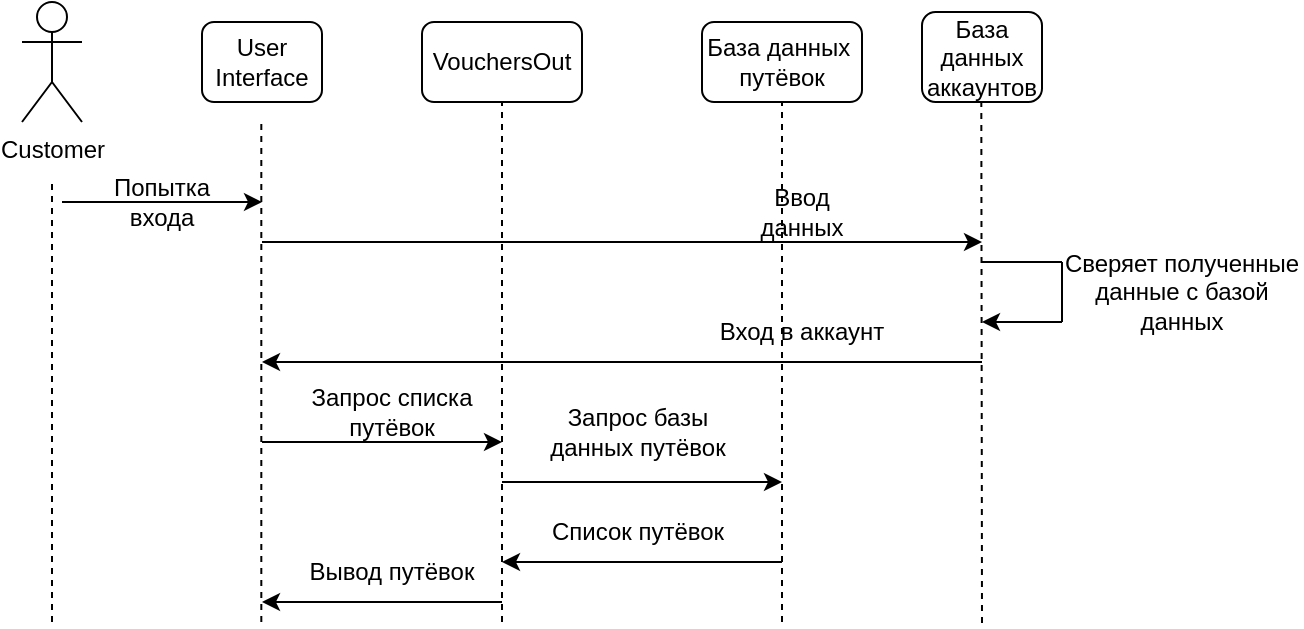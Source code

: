 <mxfile version="20.7.4" type="device"><diagram id="y_H1kL0klNDf-QnOfvtK" name="Страница 1"><mxGraphModel dx="696" dy="374" grid="1" gridSize="10" guides="1" tooltips="1" connect="1" arrows="1" fold="1" page="1" pageScale="1" pageWidth="827" pageHeight="1169" math="0" shadow="0"><root><mxCell id="0"/><mxCell id="1" parent="0"/><mxCell id="kuALn054rWNb2HvIlVv_-1" value="Customer" style="shape=umlActor;verticalLabelPosition=bottom;verticalAlign=top;html=1;outlineConnect=0;" vertex="1" parent="1"><mxGeometry x="50" y="10" width="30" height="60" as="geometry"/></mxCell><mxCell id="kuALn054rWNb2HvIlVv_-2" value="" style="endArrow=none;dashed=1;html=1;rounded=0;" edge="1" parent="1"><mxGeometry width="50" height="50" relative="1" as="geometry"><mxPoint x="65" y="320" as="sourcePoint"/><mxPoint x="65" y="100" as="targetPoint"/></mxGeometry></mxCell><mxCell id="kuALn054rWNb2HvIlVv_-5" value="User Interface" style="rounded=1;whiteSpace=wrap;html=1;" vertex="1" parent="1"><mxGeometry x="140" y="20" width="60" height="40" as="geometry"/></mxCell><mxCell id="kuALn054rWNb2HvIlVv_-6" value="" style="endArrow=none;dashed=1;html=1;rounded=0;" edge="1" parent="1"><mxGeometry width="50" height="50" relative="1" as="geometry"><mxPoint x="169.66" y="320" as="sourcePoint"/><mxPoint x="169.66" y="70" as="targetPoint"/></mxGeometry></mxCell><mxCell id="kuALn054rWNb2HvIlVv_-7" value="База данных&lt;br&gt;аккаунтов" style="rounded=1;whiteSpace=wrap;html=1;" vertex="1" parent="1"><mxGeometry x="500" y="15" width="60" height="45" as="geometry"/></mxCell><mxCell id="kuALn054rWNb2HvIlVv_-8" value="" style="endArrow=classic;html=1;rounded=0;" edge="1" parent="1"><mxGeometry width="50" height="50" relative="1" as="geometry"><mxPoint x="70" y="110" as="sourcePoint"/><mxPoint x="170" y="110" as="targetPoint"/></mxGeometry></mxCell><mxCell id="kuALn054rWNb2HvIlVv_-10" value="Попытка входа" style="text;html=1;strokeColor=none;fillColor=none;align=center;verticalAlign=middle;whiteSpace=wrap;rounded=0;" vertex="1" parent="1"><mxGeometry x="90" y="100" width="60" height="20" as="geometry"/></mxCell><mxCell id="kuALn054rWNb2HvIlVv_-11" value="" style="endArrow=none;dashed=1;html=1;rounded=0;" edge="1" parent="1"><mxGeometry x="0.2" y="-20" width="50" height="50" relative="1" as="geometry"><mxPoint x="530" y="320.552" as="sourcePoint"/><mxPoint x="529.66" y="60" as="targetPoint"/><mxPoint as="offset"/></mxGeometry></mxCell><mxCell id="kuALn054rWNb2HvIlVv_-12" value="" style="endArrow=classic;html=1;rounded=0;" edge="1" parent="1"><mxGeometry width="50" height="50" relative="1" as="geometry"><mxPoint x="170" y="130" as="sourcePoint"/><mxPoint x="530" y="130" as="targetPoint"/></mxGeometry></mxCell><mxCell id="kuALn054rWNb2HvIlVv_-14" value="Ввод данных" style="text;html=1;strokeColor=none;fillColor=none;align=center;verticalAlign=middle;whiteSpace=wrap;rounded=0;" vertex="1" parent="1"><mxGeometry x="410" y="100" width="60" height="30" as="geometry"/></mxCell><mxCell id="kuALn054rWNb2HvIlVv_-15" value="" style="endArrow=none;html=1;rounded=0;" edge="1" parent="1"><mxGeometry width="50" height="50" relative="1" as="geometry"><mxPoint x="530" y="140" as="sourcePoint"/><mxPoint x="570" y="140" as="targetPoint"/></mxGeometry></mxCell><mxCell id="kuALn054rWNb2HvIlVv_-16" value="" style="endArrow=none;html=1;rounded=0;" edge="1" parent="1"><mxGeometry width="50" height="50" relative="1" as="geometry"><mxPoint x="570" y="140" as="sourcePoint"/><mxPoint x="570" y="170" as="targetPoint"/></mxGeometry></mxCell><mxCell id="kuALn054rWNb2HvIlVv_-17" value="" style="endArrow=classic;html=1;rounded=0;" edge="1" parent="1"><mxGeometry width="50" height="50" relative="1" as="geometry"><mxPoint x="570" y="170" as="sourcePoint"/><mxPoint x="530" y="170" as="targetPoint"/></mxGeometry></mxCell><mxCell id="kuALn054rWNb2HvIlVv_-18" value="Сверяет полученные данные с базой данных" style="text;html=1;strokeColor=none;fillColor=none;align=center;verticalAlign=middle;whiteSpace=wrap;rounded=0;" vertex="1" parent="1"><mxGeometry x="570" y="140" width="120" height="30" as="geometry"/></mxCell><mxCell id="kuALn054rWNb2HvIlVv_-19" value="" style="endArrow=classic;html=1;rounded=0;" edge="1" parent="1"><mxGeometry width="50" height="50" relative="1" as="geometry"><mxPoint x="530" y="190" as="sourcePoint"/><mxPoint x="170" y="190" as="targetPoint"/></mxGeometry></mxCell><mxCell id="kuALn054rWNb2HvIlVv_-20" value="Вход в аккаунт" style="text;html=1;strokeColor=none;fillColor=none;align=center;verticalAlign=middle;whiteSpace=wrap;rounded=0;" vertex="1" parent="1"><mxGeometry x="390" y="160" width="100" height="30" as="geometry"/></mxCell><mxCell id="kuALn054rWNb2HvIlVv_-26" value="VouchersOut" style="rounded=1;whiteSpace=wrap;html=1;" vertex="1" parent="1"><mxGeometry x="250" y="20" width="80" height="40" as="geometry"/></mxCell><mxCell id="kuALn054rWNb2HvIlVv_-27" value="" style="endArrow=none;dashed=1;html=1;rounded=0;entryX=0.5;entryY=1;entryDx=0;entryDy=0;" edge="1" parent="1" target="kuALn054rWNb2HvIlVv_-26"><mxGeometry width="50" height="50" relative="1" as="geometry"><mxPoint x="290" y="320" as="sourcePoint"/><mxPoint x="320" y="120" as="targetPoint"/></mxGeometry></mxCell><mxCell id="kuALn054rWNb2HvIlVv_-28" value="" style="endArrow=classic;html=1;rounded=0;" edge="1" parent="1"><mxGeometry width="50" height="50" relative="1" as="geometry"><mxPoint x="170" y="230" as="sourcePoint"/><mxPoint x="290" y="230" as="targetPoint"/></mxGeometry></mxCell><mxCell id="kuALn054rWNb2HvIlVv_-29" value="Запрос списка путёвок" style="text;html=1;strokeColor=none;fillColor=none;align=center;verticalAlign=middle;whiteSpace=wrap;rounded=0;" vertex="1" parent="1"><mxGeometry x="190" y="200" width="90" height="30" as="geometry"/></mxCell><mxCell id="kuALn054rWNb2HvIlVv_-30" value="База данных&amp;nbsp;&lt;br&gt;путёвок" style="rounded=1;whiteSpace=wrap;html=1;" vertex="1" parent="1"><mxGeometry x="390" y="20" width="80" height="40" as="geometry"/></mxCell><mxCell id="kuALn054rWNb2HvIlVv_-31" value="" style="endArrow=none;dashed=1;html=1;rounded=0;entryX=0.5;entryY=1;entryDx=0;entryDy=0;" edge="1" parent="1" target="kuALn054rWNb2HvIlVv_-30"><mxGeometry width="50" height="50" relative="1" as="geometry"><mxPoint x="430" y="320" as="sourcePoint"/><mxPoint x="320" y="160" as="targetPoint"/></mxGeometry></mxCell><mxCell id="kuALn054rWNb2HvIlVv_-33" value="" style="endArrow=classic;html=1;rounded=0;" edge="1" parent="1"><mxGeometry width="50" height="50" relative="1" as="geometry"><mxPoint x="290" y="250" as="sourcePoint"/><mxPoint x="430" y="250" as="targetPoint"/></mxGeometry></mxCell><mxCell id="kuALn054rWNb2HvIlVv_-34" value="Запрос базы данных путёвок" style="text;html=1;strokeColor=none;fillColor=none;align=center;verticalAlign=middle;whiteSpace=wrap;rounded=0;" vertex="1" parent="1"><mxGeometry x="303" y="210" width="110" height="30" as="geometry"/></mxCell><mxCell id="kuALn054rWNb2HvIlVv_-35" value="" style="endArrow=classic;html=1;rounded=0;" edge="1" parent="1"><mxGeometry width="50" height="50" relative="1" as="geometry"><mxPoint x="430" y="290" as="sourcePoint"/><mxPoint x="290" y="290" as="targetPoint"/></mxGeometry></mxCell><mxCell id="kuALn054rWNb2HvIlVv_-37" value="Список путёвок" style="text;html=1;strokeColor=none;fillColor=none;align=center;verticalAlign=middle;whiteSpace=wrap;rounded=0;" vertex="1" parent="1"><mxGeometry x="312" y="260" width="92" height="30" as="geometry"/></mxCell><mxCell id="kuALn054rWNb2HvIlVv_-38" value="" style="endArrow=classic;html=1;rounded=0;" edge="1" parent="1"><mxGeometry width="50" height="50" relative="1" as="geometry"><mxPoint x="290" y="310" as="sourcePoint"/><mxPoint x="170" y="310" as="targetPoint"/></mxGeometry></mxCell><mxCell id="kuALn054rWNb2HvIlVv_-39" value="Вывод путёвок" style="text;html=1;strokeColor=none;fillColor=none;align=center;verticalAlign=middle;whiteSpace=wrap;rounded=0;" vertex="1" parent="1"><mxGeometry x="190" y="280" width="90" height="30" as="geometry"/></mxCell></root></mxGraphModel></diagram></mxfile>